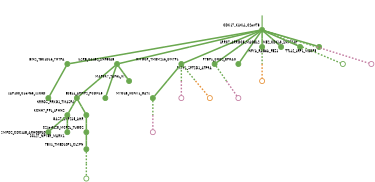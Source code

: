 strict digraph  {
graph[splines=false]; nodesep=0.7; rankdir=TB; ranksep=0.6; forcelabels=true; dpi=600; size=2.5;
0 [color="#6aa84fff", fillcolor="#6aa84fff", fixedsize=true, fontname=Lato, fontsize="12pt", height="0.25", label="", penwidth=3, shape=circle, style=filled, xlabel=CDK17_KLHL1_C2orf78];
1 [color="#6aa84fff", fillcolor="#6aa84fff", fixedsize=true, fontname=Lato, fontsize="12pt", height="0.25", label="", penwidth=3, shape=circle, style=filled, xlabel=BIN2_TBC1D16_THTPA];
2 [color="#6aa84fff", fillcolor="#6aa84fff", fixedsize=true, fontname=Lato, fontsize="12pt", height="0.25", label="", penwidth=3, shape=circle, style=filled, xlabel=IL2RB_CALB2_ZNF804B];
4 [color="#6aa84fff", fillcolor="#6aa84fff", fixedsize=true, fontname=Lato, fontsize="12pt", height="0.25", label="", penwidth=3, shape=circle, style=filled, xlabel=HMGCR_TMEM216_DMTF1];
6 [color="#6aa84fff", fillcolor="#6aa84fff", fixedsize=true, fontname=Lato, fontsize="12pt", height="0.25", label="", penwidth=3, shape=circle, style=filled, xlabel=RXFP1_SFT2D1_ATP9A];
9 [color="#6aa84fff", fillcolor="#6aa84fff", fixedsize=true, fontname=Lato, fontsize="12pt", height="0.25", label="", penwidth=3, shape=circle, style=filled, xlabel=PTBP1_CHD2_EPHA3];
11 [color="#6aa84fff", fillcolor="#6aa84fff", fixedsize=true, fontname=Lato, fontsize="12pt", height="0.25", label="", penwidth=3, shape=circle, style=filled, xlabel=LRRC7_ARRDC5_MAGEL2];
15 [color="#6aa84fff", fillcolor="#6aa84fff", fixedsize=true, fontname=Lato, fontsize="12pt", height="0.25", label="", penwidth=3, shape=circle, style=filled, xlabel=NFYA_RAB6A_FEZ1];
17 [color="#6aa84fff", fillcolor="#6aa84fff", fixedsize=true, fontname=Lato, fontsize="12pt", height="0.25", label="", penwidth=3, shape=circle, style=filled, xlabel=ME2_CDKL3_ZNF724P];
18 [color="#6aa84fff", fillcolor="#6aa84fff", fixedsize=true, fontname=Lato, fontsize="12pt", height="0.25", label="", penwidth=3, shape=circle, style=filled, xlabel=TTLL2_LRP1_MEGF8];
21 [color="#6aa84fff", fillcolor="#6aa84fff", fixedsize=true, fontname=Lato, fontsize="12pt", height="0.25", label="", penwidth=3, shape=circle, style=solid, xlabel=""];
23 [color="#c27ba0ff", fillcolor="#c27ba0ff", fixedsize=true, fontname=Lato, fontsize="12pt", height="0.25", label="", penwidth=3, shape=circle, style=solid, xlabel=""];
5 [color="#6aa84fff", fillcolor="#6aa84fff", fixedsize=true, fontname=Lato, fontsize="12pt", height="0.25", label="", penwidth=3, shape=circle, style=filled, xlabel=SAP130_C1orf65_SSC5D];
7 [color="#6aa84fff", fillcolor="#6aa84fff", fixedsize=true, fontname=Lato, fontsize="12pt", height="0.25", label="", penwidth=3, shape=circle, style=filled, xlabel=NRROS_PRKG1_TM4SF4];
8 [color="#6aa84fff", fillcolor="#6aa84fff", fixedsize=true, fontname=Lato, fontsize="12pt", height="0.25", label="", penwidth=3, shape=circle, style=filled, xlabel=ECEL1_ARFIP2_PCDH15];
13 [color="#6aa84fff", fillcolor="#6aa84fff", fixedsize=true, fontname=Lato, fontsize="12pt", height="0.25", label="", penwidth=3, shape=circle, style=filled, xlabel=MAP3K7_TAF6L_KIT];
3 [color="#6aa84fff", fillcolor="#6aa84fff", fixedsize=true, fontname=Lato, fontsize="12pt", height="0.25", label="", penwidth=3, shape=circle, style=filled, xlabel=MYO1B_KCNV1_GATS];
24 [color="#c27ba0ff", fillcolor="#c27ba0ff", fixedsize=true, fontname=Lato, fontsize="12pt", height="0.25", label="", penwidth=3, shape=circle, style=solid, xlabel=""];
25 [color="#c27ba0ff", fillcolor="#c27ba0ff", fixedsize=true, fontname=Lato, fontsize="12pt", height="0.25", label="", penwidth=3, shape=circle, style=solid, xlabel=""];
27 [color="#e69138ff", fillcolor="#e69138ff", fixedsize=true, fontname=Lato, fontsize="12pt", height="0.25", label="", penwidth=3, shape=circle, style=solid, xlabel=""];
26 [color="#c27ba0ff", fillcolor="#c27ba0ff", fixedsize=true, fontname=Lato, fontsize="12pt", height="0.25", label="", penwidth=3, shape=circle, style=solid, xlabel=""];
14 [color="#6aa84fff", fillcolor="#6aa84fff", fixedsize=true, fontname=Lato, fontsize="12pt", height="0.25", label="", penwidth=3, shape=circle, style=filled, xlabel=KCNH7_PPL_LPHN2];
20 [color="#6aa84fff", fillcolor="#6aa84fff", fixedsize=true, fontname=Lato, fontsize="12pt", height="0.25", label="", penwidth=3, shape=circle, style=filled, xlabel=GAS7_ZNF215_AHR];
28 [color="#e69138ff", fillcolor="#e69138ff", fixedsize=true, fontname=Lato, fontsize="12pt", height="0.25", label="", penwidth=3, shape=circle, style=solid, xlabel=""];
12 [color="#6aa84fff", fillcolor="#6aa84fff", fixedsize=true, fontname=Lato, fontsize="12pt", height="0.25", label="", penwidth=3, shape=circle, style=filled, xlabel=C21orf128_MCF2L_TUBG2];
19 [color="#6aa84fff", fillcolor="#6aa84fff", fixedsize=true, fontname=Lato, fontsize="12pt", height="0.25", label="", penwidth=3, shape=circle, style=filled, xlabel=TBX1_TMED10P1_CLSPN];
10 [color="#6aa84fff", fillcolor="#6aa84fff", fixedsize=true, fontname=Lato, fontsize="12pt", height="0.25", label="", penwidth=3, shape=circle, style=filled, xlabel=SMPD2_CDC14B_ARHGEF40];
16 [color="#6aa84fff", fillcolor="#6aa84fff", fixedsize=true, fontname=Lato, fontsize="12pt", height="0.25", label="", penwidth=3, shape=circle, style=filled, xlabel=CCL27_NPY5R_MARK1];
22 [color="#6aa84fff", fillcolor="#6aa84fff", fixedsize=true, fontname=Lato, fontsize="12pt", height="0.25", label="", penwidth=3, shape=circle, style=solid, xlabel=""];
normal [label="", penwidth=3, style=invis, xlabel=CDK17_KLHL1_C2orf78];
0 -> 1  [arrowsize=0, color="#6aa84fff;0.5:#6aa84fff", minlen="2.0", penwidth="5.5", style=solid];
0 -> 2  [arrowsize=0, color="#6aa84fff;0.5:#6aa84fff", minlen="2.0", penwidth="5.5", style=solid];
0 -> 4  [arrowsize=0, color="#6aa84fff;0.5:#6aa84fff", minlen="2.0", penwidth="5.5", style=solid];
0 -> 6  [arrowsize=0, color="#6aa84fff;0.5:#6aa84fff", minlen="2.0", penwidth="5.5", style=solid];
0 -> 9  [arrowsize=0, color="#6aa84fff;0.5:#6aa84fff", minlen="2.0", penwidth="5.5", style=solid];
0 -> 11  [arrowsize=0, color="#6aa84fff;0.5:#6aa84fff", minlen="1.6666666269302368", penwidth="5.5", style=solid];
0 -> 15  [arrowsize=0, color="#6aa84fff;0.5:#6aa84fff", minlen="1.3333333730697632", penwidth="5.5", style=solid];
0 -> 17  [arrowsize=0, color="#6aa84fff;0.5:#6aa84fff", minlen="1.1666666269302368", penwidth="5.5", style=solid];
0 -> 18  [arrowsize=0, color="#6aa84fff;0.5:#6aa84fff", minlen="1.1666666269302368", penwidth="5.5", style=solid];
0 -> 21  [arrowsize=0, color="#6aa84fff;0.5:#6aa84fff", minlen="2.0", penwidth=5, style=dashed];
0 -> 23  [arrowsize=0, color="#6aa84fff;0.5:#c27ba0ff", minlen="2.0", penwidth=5, style=dashed];
1 -> 5  [arrowsize=0, color="#6aa84fff;0.5:#6aa84fff", minlen="2.0", penwidth="5.5", style=solid];
2 -> 7  [arrowsize=0, color="#6aa84fff;0.5:#6aa84fff", minlen="2.0", penwidth="5.5", style=solid];
2 -> 8  [arrowsize=0, color="#6aa84fff;0.5:#6aa84fff", minlen="2.0", penwidth="5.5", style=solid];
2 -> 13  [arrowsize=0, color="#6aa84fff;0.5:#6aa84fff", minlen="1.3333333730697632", penwidth="5.5", style=solid];
4 -> 3  [arrowsize=0, color="#6aa84fff;0.5:#6aa84fff", minlen="2.0", penwidth="5.5", style=solid];
4 -> 25  [arrowsize=0, color="#6aa84fff;0.5:#c27ba0ff", minlen="2.0", penwidth=5, style=dashed];
4 -> 27  [arrowsize=0, color="#6aa84fff;0.5:#e69138ff", minlen="2.0", penwidth=5, style=dashed];
6 -> 26  [arrowsize=0, color="#6aa84fff;0.5:#c27ba0ff", minlen="2.0", penwidth=5, style=dashed];
11 -> 28  [arrowsize=0, color="#6aa84fff;0.5:#e69138ff", minlen="2.0", penwidth=5, style=dashed];
7 -> 14  [arrowsize=0, color="#6aa84fff;0.5:#6aa84fff", minlen="1.3333333730697632", penwidth="5.5", style=solid];
7 -> 20  [arrowsize=0, color="#6aa84fff;0.5:#6aa84fff", minlen="1.0", penwidth="5.5", style=solid];
3 -> 24  [arrowsize=0, color="#6aa84fff;0.5:#c27ba0ff", minlen="2.0", penwidth=5, style=dashed];
14 -> 10  [arrowsize=0, color="#6aa84fff;0.5:#6aa84fff", minlen="1.8333333730697632", penwidth="5.5", style=solid];
14 -> 16  [arrowsize=0, color="#6aa84fff;0.5:#6aa84fff", minlen="1.3333333730697632", penwidth="5.5", style=solid];
20 -> 12  [arrowsize=0, color="#6aa84fff;0.5:#6aa84fff", minlen="1.5", penwidth="5.5", style=solid];
12 -> 19  [arrowsize=0, color="#6aa84fff;0.5:#6aa84fff", minlen="1.0", penwidth="5.5", style=solid];
19 -> 22  [arrowsize=0, color="#6aa84fff;0.5:#6aa84fff", minlen="2.0", penwidth=5, style=dashed];
normal -> 0  [arrowsize=0, color="#6aa84fff", label="", penwidth=4, style=solid];
}
